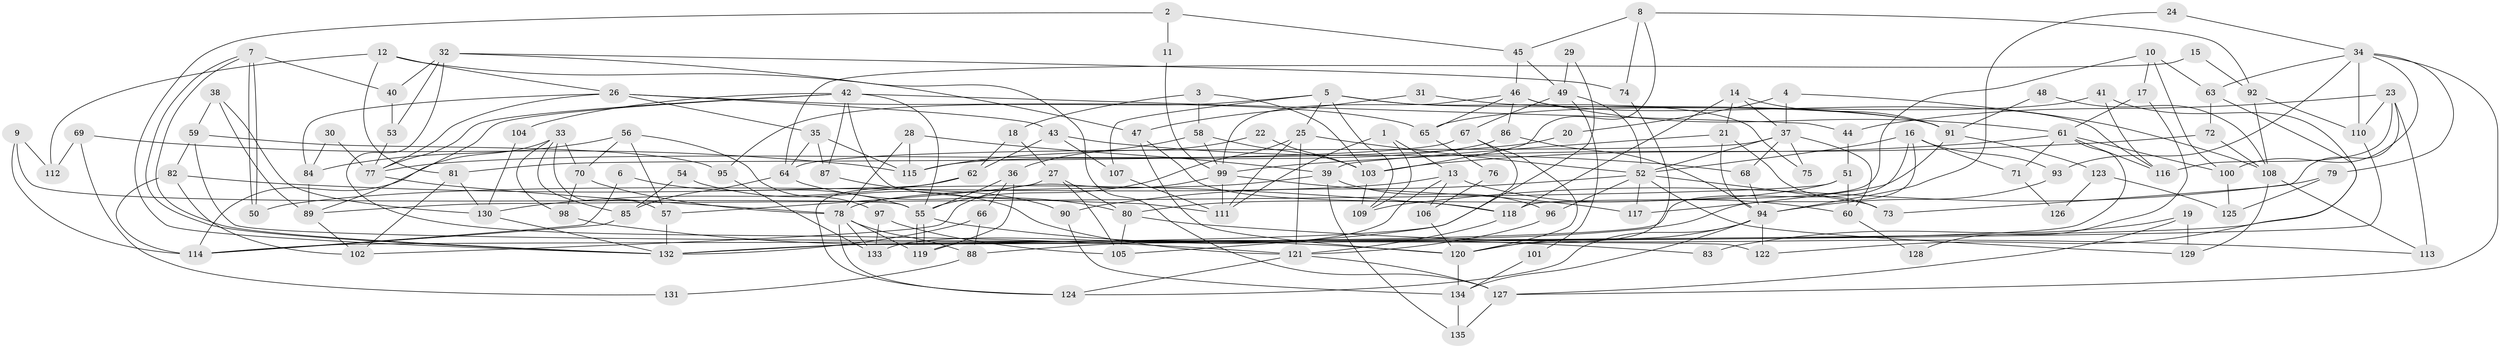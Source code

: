 // Generated by graph-tools (version 1.1) at 2025/26/03/09/25 03:26:09]
// undirected, 135 vertices, 270 edges
graph export_dot {
graph [start="1"]
  node [color=gray90,style=filled];
  1;
  2;
  3;
  4;
  5;
  6;
  7;
  8;
  9;
  10;
  11;
  12;
  13;
  14;
  15;
  16;
  17;
  18;
  19;
  20;
  21;
  22;
  23;
  24;
  25;
  26;
  27;
  28;
  29;
  30;
  31;
  32;
  33;
  34;
  35;
  36;
  37;
  38;
  39;
  40;
  41;
  42;
  43;
  44;
  45;
  46;
  47;
  48;
  49;
  50;
  51;
  52;
  53;
  54;
  55;
  56;
  57;
  58;
  59;
  60;
  61;
  62;
  63;
  64;
  65;
  66;
  67;
  68;
  69;
  70;
  71;
  72;
  73;
  74;
  75;
  76;
  77;
  78;
  79;
  80;
  81;
  82;
  83;
  84;
  85;
  86;
  87;
  88;
  89;
  90;
  91;
  92;
  93;
  94;
  95;
  96;
  97;
  98;
  99;
  100;
  101;
  102;
  103;
  104;
  105;
  106;
  107;
  108;
  109;
  110;
  111;
  112;
  113;
  114;
  115;
  116;
  117;
  118;
  119;
  120;
  121;
  122;
  123;
  124;
  125;
  126;
  127;
  128;
  129;
  130;
  131;
  132;
  133;
  134;
  135;
  1 -- 111;
  1 -- 109;
  1 -- 13;
  2 -- 132;
  2 -- 45;
  2 -- 11;
  3 -- 18;
  3 -- 103;
  3 -- 58;
  4 -- 37;
  4 -- 108;
  4 -- 20;
  5 -- 107;
  5 -- 25;
  5 -- 75;
  5 -- 91;
  5 -- 95;
  5 -- 109;
  6 -- 55;
  6 -- 114;
  7 -- 132;
  7 -- 132;
  7 -- 50;
  7 -- 50;
  7 -- 40;
  8 -- 103;
  8 -- 92;
  8 -- 45;
  8 -- 74;
  9 -- 114;
  9 -- 55;
  9 -- 112;
  10 -- 118;
  10 -- 100;
  10 -- 17;
  10 -- 63;
  11 -- 99;
  12 -- 26;
  12 -- 47;
  12 -- 81;
  12 -- 112;
  13 -- 60;
  13 -- 50;
  13 -- 106;
  13 -- 133;
  14 -- 91;
  14 -- 21;
  14 -- 37;
  14 -- 118;
  15 -- 92;
  15 -- 64;
  16 -- 93;
  16 -- 88;
  16 -- 52;
  16 -- 71;
  16 -- 132;
  17 -- 61;
  17 -- 128;
  18 -- 62;
  18 -- 27;
  19 -- 129;
  19 -- 127;
  19 -- 83;
  20 -- 77;
  21 -- 39;
  21 -- 94;
  21 -- 73;
  22 -- 103;
  22 -- 36;
  23 -- 110;
  23 -- 116;
  23 -- 44;
  23 -- 73;
  23 -- 113;
  24 -- 34;
  24 -- 94;
  25 -- 52;
  25 -- 121;
  25 -- 55;
  25 -- 111;
  26 -- 43;
  26 -- 84;
  26 -- 35;
  26 -- 65;
  26 -- 77;
  27 -- 57;
  27 -- 105;
  27 -- 80;
  28 -- 78;
  28 -- 39;
  28 -- 115;
  29 -- 132;
  29 -- 49;
  30 -- 84;
  30 -- 77;
  31 -- 47;
  31 -- 91;
  32 -- 40;
  32 -- 74;
  32 -- 53;
  32 -- 121;
  32 -- 127;
  33 -- 85;
  33 -- 57;
  33 -- 70;
  33 -- 98;
  33 -- 114;
  34 -- 127;
  34 -- 63;
  34 -- 79;
  34 -- 93;
  34 -- 100;
  34 -- 110;
  35 -- 115;
  35 -- 64;
  35 -- 87;
  36 -- 119;
  36 -- 55;
  36 -- 66;
  37 -- 52;
  37 -- 60;
  37 -- 64;
  37 -- 68;
  37 -- 75;
  38 -- 59;
  38 -- 130;
  38 -- 89;
  39 -- 78;
  39 -- 135;
  39 -- 96;
  40 -- 53;
  41 -- 65;
  41 -- 116;
  41 -- 122;
  42 -- 44;
  42 -- 55;
  42 -- 77;
  42 -- 87;
  42 -- 89;
  42 -- 104;
  42 -- 111;
  43 -- 68;
  43 -- 62;
  43 -- 107;
  44 -- 51;
  45 -- 49;
  45 -- 46;
  46 -- 99;
  46 -- 61;
  46 -- 65;
  46 -- 86;
  46 -- 116;
  47 -- 118;
  47 -- 120;
  48 -- 108;
  48 -- 91;
  49 -- 52;
  49 -- 67;
  49 -- 101;
  51 -- 80;
  51 -- 89;
  51 -- 60;
  52 -- 73;
  52 -- 90;
  52 -- 96;
  52 -- 117;
  52 -- 129;
  53 -- 77;
  54 -- 121;
  54 -- 85;
  55 -- 119;
  55 -- 119;
  55 -- 83;
  56 -- 70;
  56 -- 97;
  56 -- 57;
  56 -- 84;
  57 -- 132;
  58 -- 115;
  58 -- 99;
  58 -- 103;
  59 -- 82;
  59 -- 95;
  59 -- 122;
  60 -- 128;
  61 -- 119;
  61 -- 71;
  61 -- 100;
  61 -- 103;
  61 -- 116;
  62 -- 130;
  62 -- 124;
  63 -- 114;
  63 -- 72;
  64 -- 80;
  64 -- 85;
  65 -- 76;
  66 -- 132;
  66 -- 88;
  67 -- 81;
  67 -- 120;
  67 -- 105;
  68 -- 94;
  69 -- 115;
  69 -- 112;
  69 -- 131;
  70 -- 98;
  70 -- 78;
  71 -- 126;
  72 -- 99;
  72 -- 108;
  74 -- 120;
  76 -- 106;
  77 -- 78;
  78 -- 88;
  78 -- 119;
  78 -- 124;
  78 -- 133;
  79 -- 109;
  79 -- 125;
  80 -- 105;
  80 -- 113;
  81 -- 102;
  81 -- 130;
  82 -- 102;
  82 -- 118;
  82 -- 114;
  84 -- 89;
  85 -- 114;
  86 -- 94;
  86 -- 115;
  87 -- 90;
  88 -- 131;
  89 -- 102;
  90 -- 134;
  91 -- 117;
  91 -- 123;
  92 -- 110;
  92 -- 108;
  93 -- 94;
  94 -- 122;
  94 -- 124;
  94 -- 120;
  94 -- 134;
  95 -- 133;
  96 -- 121;
  97 -- 105;
  97 -- 133;
  98 -- 120;
  99 -- 111;
  99 -- 102;
  99 -- 117;
  100 -- 125;
  101 -- 134;
  103 -- 109;
  104 -- 130;
  106 -- 120;
  107 -- 111;
  108 -- 113;
  108 -- 129;
  110 -- 132;
  118 -- 121;
  120 -- 134;
  121 -- 124;
  121 -- 127;
  123 -- 125;
  123 -- 126;
  127 -- 135;
  130 -- 132;
  134 -- 135;
}
